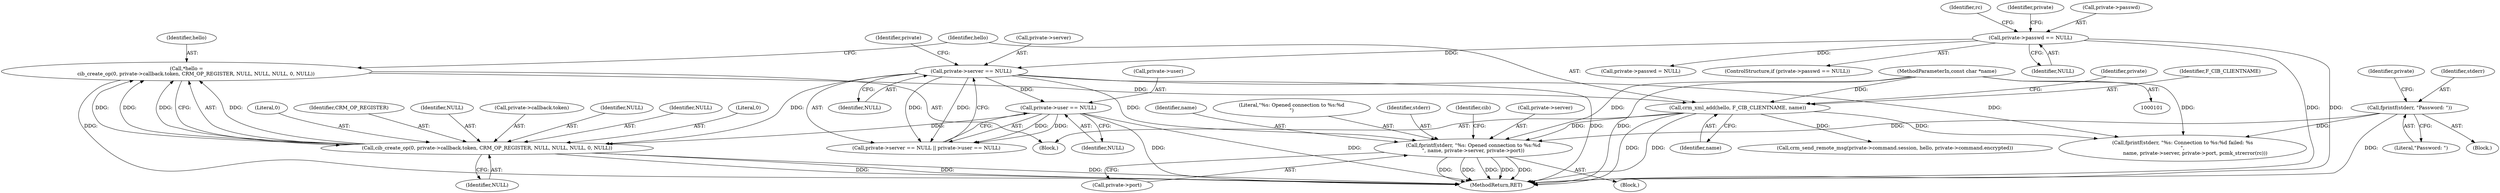 digraph "0_pacemaker_564f7cc2a51dcd2f28ab12a13394f31be5aa3c93_7@pointer" {
"1000272" [label="(Call,fprintf(stderr, \"%s: Opened connection to %s:%d\n\", name, private->server, private->port))"];
"1000143" [label="(Call,fprintf(stderr, \"Password: \"))"];
"1000249" [label="(Call,crm_xml_add(hello, F_CIB_CLIENTNAME, name))"];
"1000234" [label="(Call,*hello =\n            cib_create_op(0, private->callback.token, CRM_OP_REGISTER, NULL, NULL, NULL, 0, NULL))"];
"1000236" [label="(Call,cib_create_op(0, private->callback.token, CRM_OP_REGISTER, NULL, NULL, NULL, 0, NULL))"];
"1000187" [label="(Call,private->server == NULL)"];
"1000117" [label="(Call,private->passwd == NULL)"];
"1000192" [label="(Call,private->user == NULL)"];
"1000103" [label="(MethodParameterIn,const char *name)"];
"1000275" [label="(Identifier,name)"];
"1000237" [label="(Literal,0)"];
"1000243" [label="(Identifier,CRM_OP_REGISTER)"];
"1000245" [label="(Identifier,NULL)"];
"1000148" [label="(Identifier,private)"];
"1000188" [label="(Call,private->server)"];
"1000126" [label="(Identifier,rc)"];
"1000234" [label="(Call,*hello =\n            cib_create_op(0, private->callback.token, CRM_OP_REGISTER, NULL, NULL, NULL, 0, NULL))"];
"1000191" [label="(Identifier,NULL)"];
"1000186" [label="(Call,private->server == NULL || private->user == NULL)"];
"1000117" [label="(Call,private->passwd == NULL)"];
"1000103" [label="(MethodParameterIn,const char *name)"];
"1000251" [label="(Identifier,F_CIB_CLIENTNAME)"];
"1000274" [label="(Literal,\"%s: Opened connection to %s:%d\n\")"];
"1000238" [label="(Call,private->callback.token)"];
"1000271" [label="(Block,)"];
"1000308" [label="(MethodReturn,RET)"];
"1000248" [label="(Identifier,NULL)"];
"1000194" [label="(Identifier,private)"];
"1000252" [label="(Identifier,name)"];
"1000189" [label="(Identifier,private)"];
"1000249" [label="(Call,crm_xml_add(hello, F_CIB_CLIENTNAME, name))"];
"1000145" [label="(Literal,\"Password: \")"];
"1000256" [label="(Identifier,private)"];
"1000253" [label="(Call,crm_send_remote_msg(private->command.session, hello, private->command.encrypted))"];
"1000121" [label="(Identifier,NULL)"];
"1000143" [label="(Call,fprintf(stderr, \"Password: \"))"];
"1000187" [label="(Call,private->server == NULL)"];
"1000272" [label="(Call,fprintf(stderr, \"%s: Opened connection to %s:%d\n\", name, private->server, private->port))"];
"1000246" [label="(Identifier,NULL)"];
"1000122" [label="(Block,)"];
"1000144" [label="(Identifier,stderr)"];
"1000235" [label="(Identifier,hello)"];
"1000279" [label="(Call,private->port)"];
"1000192" [label="(Call,private->user == NULL)"];
"1000168" [label="(Call,private->passwd = NULL)"];
"1000232" [label="(Block,)"];
"1000193" [label="(Call,private->user)"];
"1000116" [label="(ControlStructure,if (private->passwd == NULL))"];
"1000273" [label="(Identifier,stderr)"];
"1000284" [label="(Identifier,cib)"];
"1000118" [label="(Call,private->passwd)"];
"1000250" [label="(Identifier,hello)"];
"1000294" [label="(Call,fprintf(stderr, \"%s: Connection to %s:%d failed: %s\n\",\n                name, private->server, private->port, pcmk_strerror(rc)))"];
"1000244" [label="(Identifier,NULL)"];
"1000236" [label="(Call,cib_create_op(0, private->callback.token, CRM_OP_REGISTER, NULL, NULL, NULL, 0, NULL))"];
"1000196" [label="(Identifier,NULL)"];
"1000247" [label="(Literal,0)"];
"1000276" [label="(Call,private->server)"];
"1000272" -> "1000271"  [label="AST: "];
"1000272" -> "1000279"  [label="CFG: "];
"1000273" -> "1000272"  [label="AST: "];
"1000274" -> "1000272"  [label="AST: "];
"1000275" -> "1000272"  [label="AST: "];
"1000276" -> "1000272"  [label="AST: "];
"1000279" -> "1000272"  [label="AST: "];
"1000284" -> "1000272"  [label="CFG: "];
"1000272" -> "1000308"  [label="DDG: "];
"1000272" -> "1000308"  [label="DDG: "];
"1000272" -> "1000308"  [label="DDG: "];
"1000272" -> "1000308"  [label="DDG: "];
"1000272" -> "1000308"  [label="DDG: "];
"1000143" -> "1000272"  [label="DDG: "];
"1000249" -> "1000272"  [label="DDG: "];
"1000103" -> "1000272"  [label="DDG: "];
"1000187" -> "1000272"  [label="DDG: "];
"1000143" -> "1000122"  [label="AST: "];
"1000143" -> "1000145"  [label="CFG: "];
"1000144" -> "1000143"  [label="AST: "];
"1000145" -> "1000143"  [label="AST: "];
"1000148" -> "1000143"  [label="CFG: "];
"1000143" -> "1000308"  [label="DDG: "];
"1000143" -> "1000294"  [label="DDG: "];
"1000249" -> "1000232"  [label="AST: "];
"1000249" -> "1000252"  [label="CFG: "];
"1000250" -> "1000249"  [label="AST: "];
"1000251" -> "1000249"  [label="AST: "];
"1000252" -> "1000249"  [label="AST: "];
"1000256" -> "1000249"  [label="CFG: "];
"1000249" -> "1000308"  [label="DDG: "];
"1000249" -> "1000308"  [label="DDG: "];
"1000234" -> "1000249"  [label="DDG: "];
"1000103" -> "1000249"  [label="DDG: "];
"1000249" -> "1000253"  [label="DDG: "];
"1000249" -> "1000294"  [label="DDG: "];
"1000234" -> "1000232"  [label="AST: "];
"1000234" -> "1000236"  [label="CFG: "];
"1000235" -> "1000234"  [label="AST: "];
"1000236" -> "1000234"  [label="AST: "];
"1000250" -> "1000234"  [label="CFG: "];
"1000234" -> "1000308"  [label="DDG: "];
"1000236" -> "1000234"  [label="DDG: "];
"1000236" -> "1000234"  [label="DDG: "];
"1000236" -> "1000234"  [label="DDG: "];
"1000236" -> "1000234"  [label="DDG: "];
"1000236" -> "1000248"  [label="CFG: "];
"1000237" -> "1000236"  [label="AST: "];
"1000238" -> "1000236"  [label="AST: "];
"1000243" -> "1000236"  [label="AST: "];
"1000244" -> "1000236"  [label="AST: "];
"1000245" -> "1000236"  [label="AST: "];
"1000246" -> "1000236"  [label="AST: "];
"1000247" -> "1000236"  [label="AST: "];
"1000248" -> "1000236"  [label="AST: "];
"1000236" -> "1000308"  [label="DDG: "];
"1000236" -> "1000308"  [label="DDG: "];
"1000236" -> "1000308"  [label="DDG: "];
"1000187" -> "1000236"  [label="DDG: "];
"1000192" -> "1000236"  [label="DDG: "];
"1000187" -> "1000186"  [label="AST: "];
"1000187" -> "1000191"  [label="CFG: "];
"1000188" -> "1000187"  [label="AST: "];
"1000191" -> "1000187"  [label="AST: "];
"1000194" -> "1000187"  [label="CFG: "];
"1000186" -> "1000187"  [label="CFG: "];
"1000187" -> "1000308"  [label="DDG: "];
"1000187" -> "1000186"  [label="DDG: "];
"1000187" -> "1000186"  [label="DDG: "];
"1000117" -> "1000187"  [label="DDG: "];
"1000187" -> "1000192"  [label="DDG: "];
"1000187" -> "1000294"  [label="DDG: "];
"1000117" -> "1000116"  [label="AST: "];
"1000117" -> "1000121"  [label="CFG: "];
"1000118" -> "1000117"  [label="AST: "];
"1000121" -> "1000117"  [label="AST: "];
"1000126" -> "1000117"  [label="CFG: "];
"1000189" -> "1000117"  [label="CFG: "];
"1000117" -> "1000308"  [label="DDG: "];
"1000117" -> "1000308"  [label="DDG: "];
"1000117" -> "1000168"  [label="DDG: "];
"1000192" -> "1000186"  [label="AST: "];
"1000192" -> "1000196"  [label="CFG: "];
"1000193" -> "1000192"  [label="AST: "];
"1000196" -> "1000192"  [label="AST: "];
"1000186" -> "1000192"  [label="CFG: "];
"1000192" -> "1000308"  [label="DDG: "];
"1000192" -> "1000308"  [label="DDG: "];
"1000192" -> "1000186"  [label="DDG: "];
"1000192" -> "1000186"  [label="DDG: "];
"1000103" -> "1000101"  [label="AST: "];
"1000103" -> "1000308"  [label="DDG: "];
"1000103" -> "1000294"  [label="DDG: "];
}
